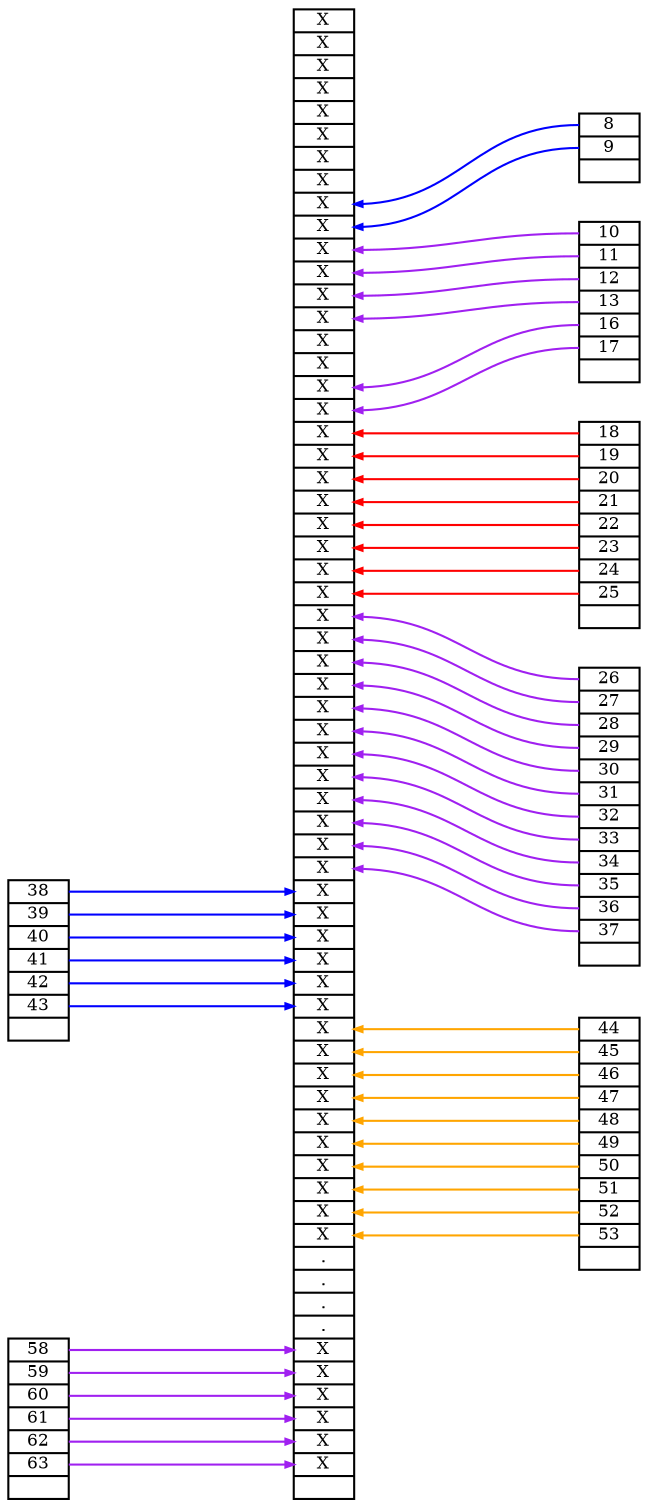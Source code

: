 // Memsim
digraph {
	graph [rankdir=RL ranksep=1.5]
	node [fontsize=8 height=0.2 margin="0.02 0.02" shape=record width=0.4]
	edge [arrowsize=0.4]
	p2:10 -> frame:10 [color=purple]
	p2:11 -> frame:11 [color=purple]
	p2:12 -> frame:12 [color=purple]
	p2:13 -> frame:13 [color=purple]
	p2:16 -> frame:16 [color=purple]
	p2:17 -> frame:17 [color=purple]
	p5:26 -> frame:26 [color=purple]
	p5:27 -> frame:27 [color=purple]
	p5:28 -> frame:28 [color=purple]
	p5:29 -> frame:29 [color=purple]
	p5:30 -> frame:30 [color=purple]
	p5:31 -> frame:31 [color=purple]
	p5:32 -> frame:32 [color=purple]
	p5:33 -> frame:33 [color=purple]
	p5:34 -> frame:34 [color=purple]
	p5:35 -> frame:35 [color=purple]
	p5:36 -> frame:36 [color=purple]
	p5:37 -> frame:37 [color=purple]
	p7:44 -> frame:44 [color=orange]
	p7:45 -> frame:45 [color=orange]
	p7:46 -> frame:46 [color=orange]
	p7:47 -> frame:47 [color=orange]
	p7:48 -> frame:48 [color=orange]
	p7:49 -> frame:49 [color=orange]
	p7:50 -> frame:50 [color=orange]
	p7:51 -> frame:51 [color=orange]
	p7:52 -> frame:52 [color=orange]
	p7:53 -> frame:53 [color=orange]
	p1:8 -> frame:8 [color=blue]
	p1:9 -> frame:9 [color=blue]
	p9:18 -> frame:18 [color=red]
	p9:19 -> frame:19 [color=red]
	p9:20 -> frame:20 [color=red]
	p9:21 -> frame:21 [color=red]
	p9:22 -> frame:22 [color=red]
	p9:23 -> frame:23 [color=red]
	p9:24 -> frame:24 [color=red]
	p9:25 -> frame:25 [color=red]
	p6:38 -> frame:38 [color=blue]
	p6:39 -> frame:39 [color=blue]
	p6:40 -> frame:40 [color=blue]
	p6:41 -> frame:41 [color=blue]
	p6:42 -> frame:42 [color=blue]
	p6:43 -> frame:43 [color=blue]
	p10:58 -> frame:58 [color=purple]
	p10:59 -> frame:59 [color=purple]
	p10:60 -> frame:60 [color=purple]
	p10:61 -> frame:61 [color=purple]
	p10:62 -> frame:62 [color=purple]
	p10:63 -> frame:63 [color=purple]
	frame [label="<0>X|<1>X|<2>X|<3>X|<4>X|<5>X|<6>X|<7>X|<8>X|<9>X|<10>X|<11>X|<12>X|<13>X|<14>X|<15>X|<16>X|<17>X|<18>X|<19>X|<20>X|<21>X|<22>X|<23>X|<24>X|<25>X|<26>X|<27>X|<28>X|<29>X|<30>X|<31>X|<32>X|<33>X|<34>X|<35>X|<36>X|<37>X|<38>X|<39>X|<40>X|<41>X|<42>X|<43>X|<44>X|<45>X|<46>X|<47>X|<48>X|<49>X|<50>X|<51>X|<52>X|<53>X|<54>.|<55>.|<56>.|<57>.|<58>X|<59>X|<60>X|<61>X|<62>X|<63>X|"]
	subgraph right_ones {
		p6 [label="<38>38|<39>39|<40>40|<41>41|<42>42|<43>43|"]
		p10 [label="<58>58|<59>59|<60>60|<61>61|<62>62|<63>63|"]
		rank=sink
	}
	subgraph left_ones {
		p2 [label="<10>10|<11>11|<12>12|<13>13|<16>16|<17>17|"]
		p5 [label="<26>26|<27>27|<28>28|<29>29|<30>30|<31>31|<32>32|<33>33|<34>34|<35>35|<36>36|<37>37|"]
		p7 [label="<44>44|<45>45|<46>46|<47>47|<48>48|<49>49|<50>50|<51>51|<52>52|<53>53|"]
		p1 [label="<8>8|<9>9|"]
		p9 [label="<18>18|<19>19|<20>20|<21>21|<22>22|<23>23|<24>24|<25>25|"]
		rank=source
	}
}
